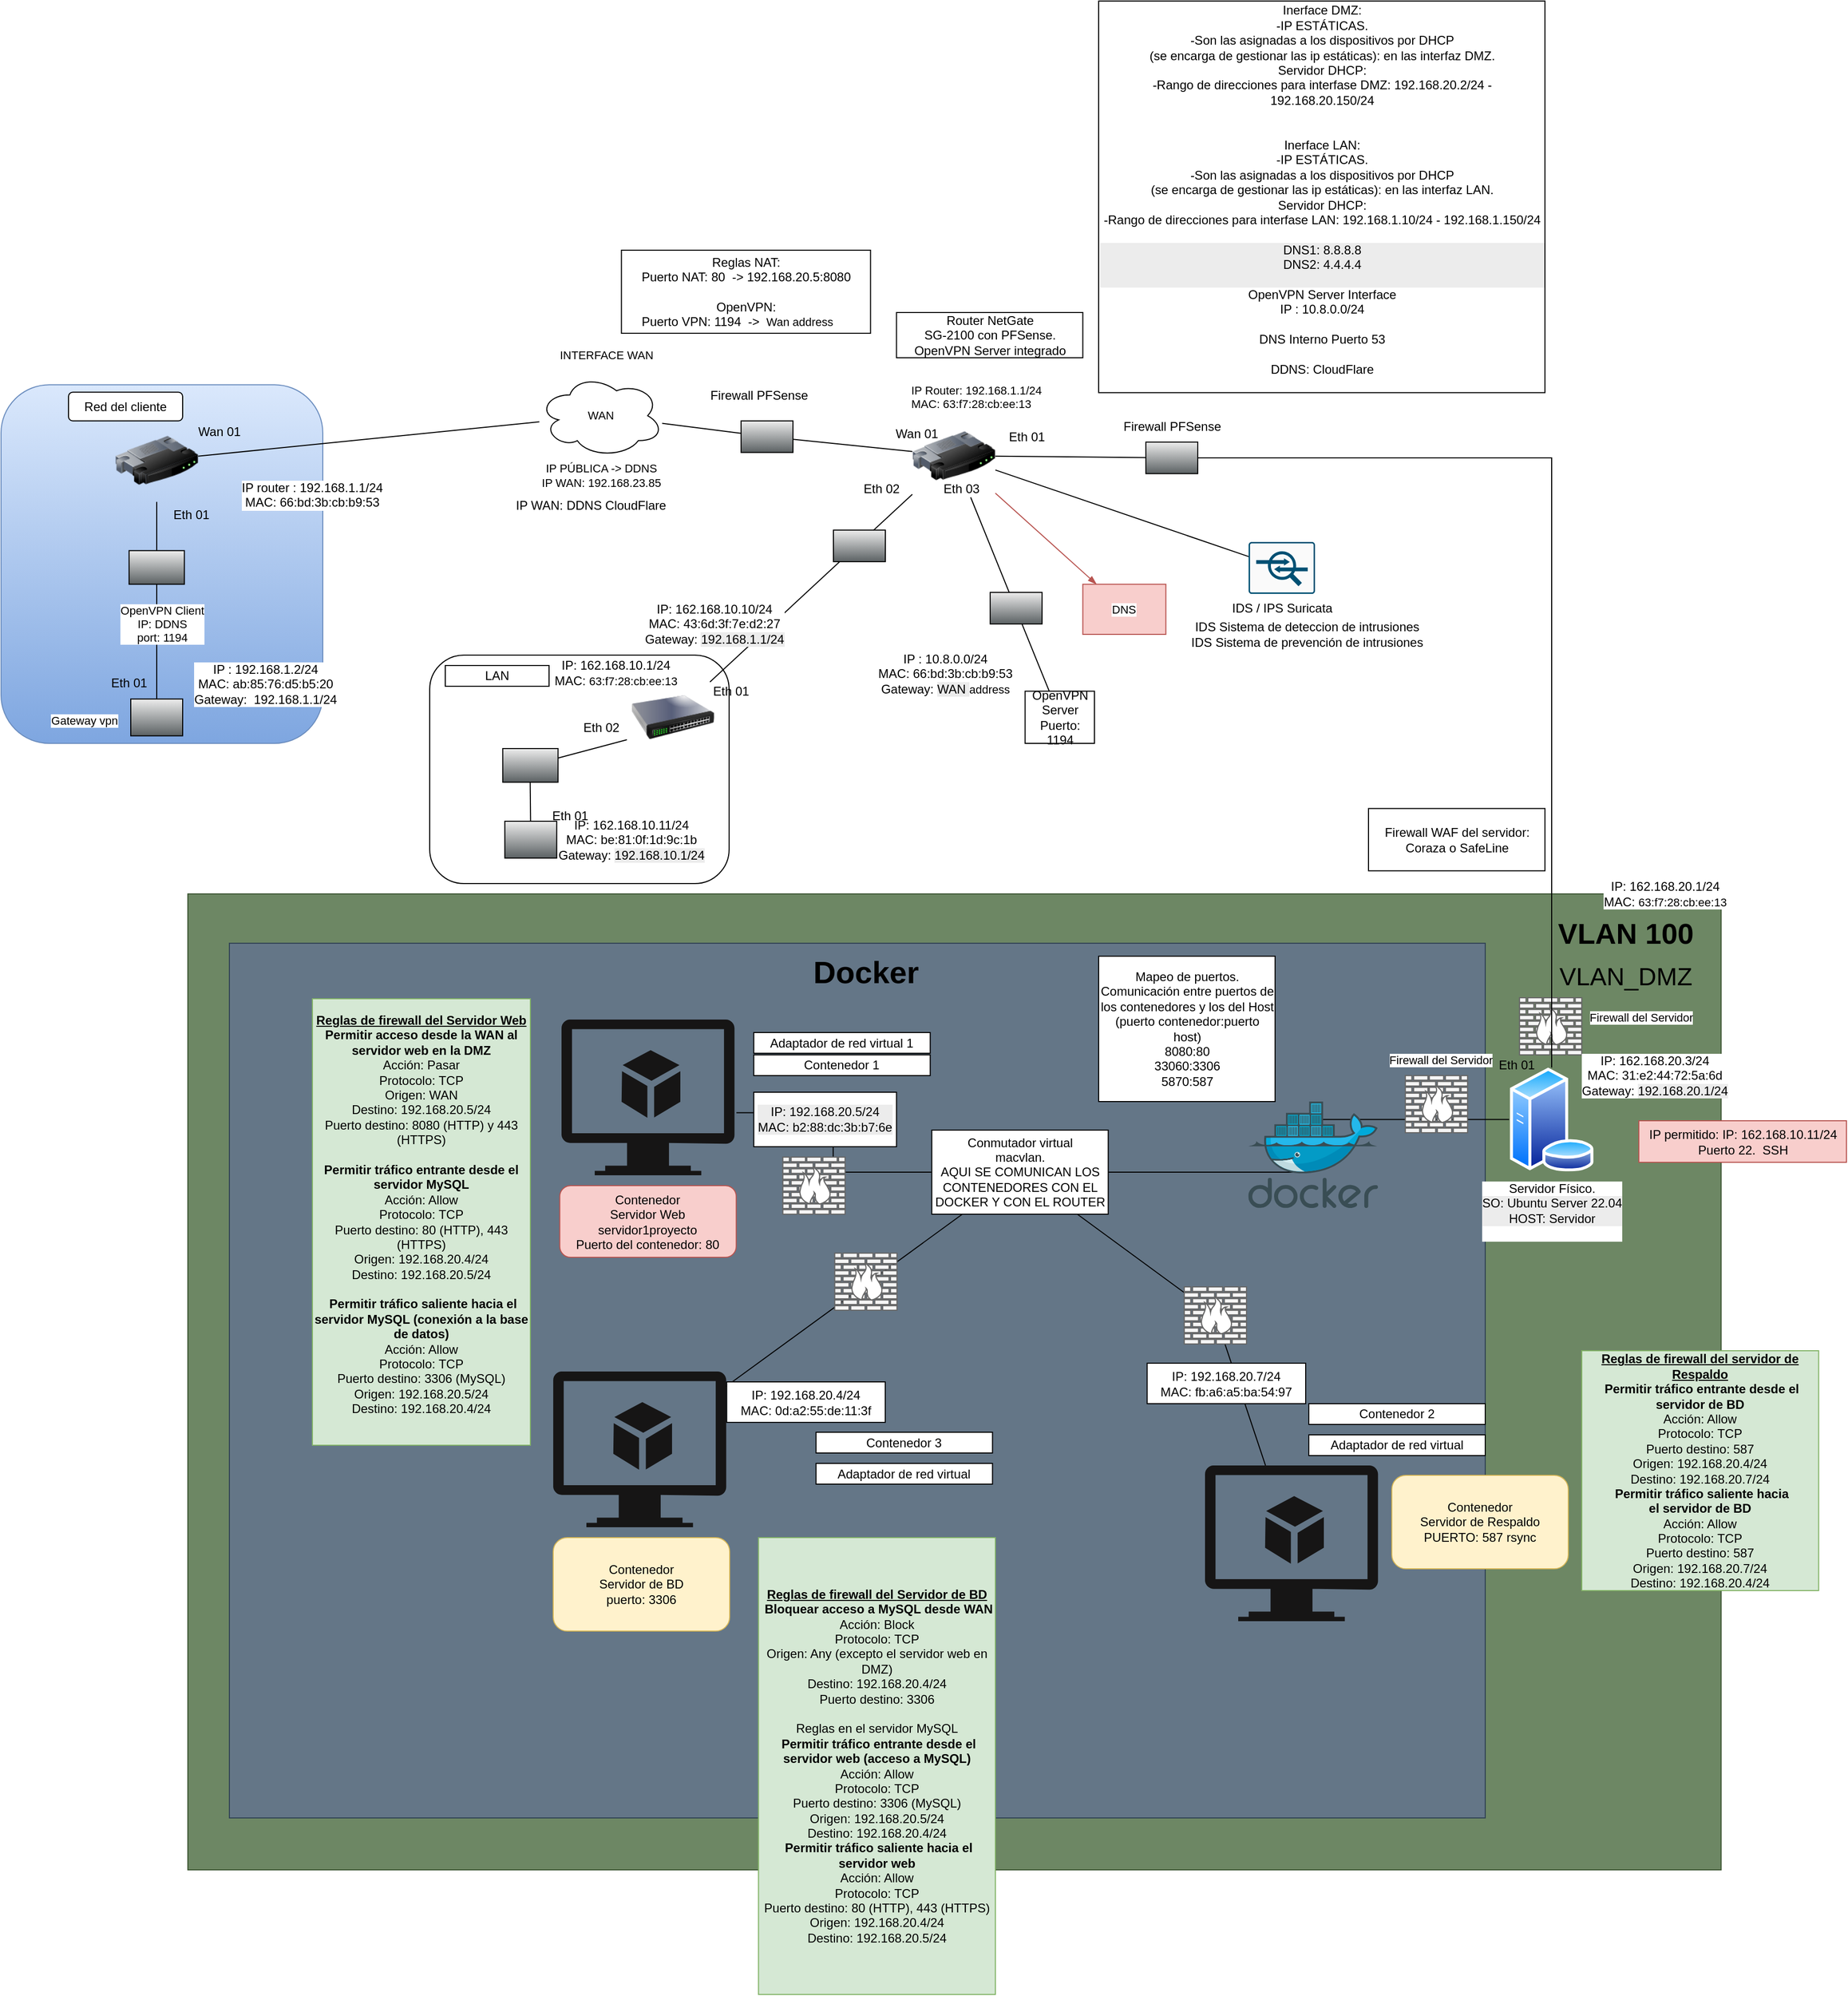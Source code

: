 <mxfile version="27.0.2">
  <diagram name="Página-1" id="Pqih__7b0O05FyZ2u5VV">
    <mxGraphModel dx="1427" dy="1579" grid="1" gridSize="10" guides="1" tooltips="1" connect="1" arrows="1" fold="1" page="1" pageScale="1" pageWidth="827" pageHeight="1169" math="0" shadow="0">
      <root>
        <mxCell id="0" />
        <mxCell id="1" parent="0" />
        <mxCell id="Zybm6XqCpWypI8we6p3C-31" value="" style="rounded=1;whiteSpace=wrap;html=1;" parent="1" vertex="1">
          <mxGeometry y="260" width="288.49" height="220" as="geometry" />
        </mxCell>
        <mxCell id="TX3onEPO9yVp4zeH3xRl-7" value="" style="rounded=1;whiteSpace=wrap;html=1;fillColor=#dae8fc;strokeColor=#6c8ebf;gradientColor=#7ea6e0;" parent="1" vertex="1">
          <mxGeometry x="-413" y="-0.4" width="310" height="345.4" as="geometry" />
        </mxCell>
        <mxCell id="Zybm6XqCpWypI8we6p3C-41" style="edgeStyle=none;shape=connector;rounded=0;orthogonalLoop=1;jettySize=auto;html=1;strokeColor=default;align=center;verticalAlign=middle;fontFamily=Helvetica;fontSize=11;fontColor=default;labelBackgroundColor=default;startFill=0;endArrow=none;" parent="1" source="Zybm6XqCpWypI8we6p3C-38" target="Zybm6XqCpWypI8we6p3C-6" edge="1">
          <mxGeometry relative="1" as="geometry" />
        </mxCell>
        <mxCell id="Zybm6XqCpWypI8we6p3C-38" value="WAN" style="ellipse;shape=cloud;whiteSpace=wrap;html=1;fontFamily=Helvetica;fontSize=11;fontColor=default;labelBackgroundColor=default;" parent="1" vertex="1">
          <mxGeometry x="105.01" y="-10.6" width="120" height="80" as="geometry" />
        </mxCell>
        <mxCell id="Zybm6XqCpWypI8we6p3C-39" style="edgeStyle=none;shape=connector;rounded=0;orthogonalLoop=1;jettySize=auto;html=1;strokeColor=default;align=center;verticalAlign=middle;fontFamily=Helvetica;fontSize=11;fontColor=default;labelBackgroundColor=default;startFill=0;endArrow=none;" parent="1" source="TX3onEPO9yVp4zeH3xRl-1" target="Zybm6XqCpWypI8we6p3C-38" edge="1">
          <mxGeometry relative="1" as="geometry" />
        </mxCell>
        <mxCell id="k9nC3tuPw0mamGYCM7r8-75" style="edgeStyle=none;shape=connector;rounded=0;orthogonalLoop=1;jettySize=auto;html=1;strokeColor=default;align=center;verticalAlign=middle;fontFamily=Helvetica;fontSize=11;fontColor=default;labelBackgroundColor=default;startFill=0;endArrow=none;" parent="1" source="Zybm6XqCpWypI8we6p3C-5" edge="1">
          <mxGeometry relative="1" as="geometry">
            <mxPoint x="270" y="285.91" as="targetPoint" />
          </mxGeometry>
        </mxCell>
        <mxCell id="XZKoMhL5qbzpbagsOUpq-27" style="edgeStyle=none;shape=connector;rounded=0;orthogonalLoop=1;jettySize=auto;html=1;strokeColor=#b85450;align=center;verticalAlign=middle;fontFamily=Helvetica;fontSize=11;fontColor=default;labelBackgroundColor=default;startFill=0;endArrow=blockThin;endFill=1;fillColor=#f8cecc;" parent="1" source="Zybm6XqCpWypI8we6p3C-5" target="XZKoMhL5qbzpbagsOUpq-26" edge="1">
          <mxGeometry relative="1" as="geometry" />
        </mxCell>
        <mxCell id="Zybm6XqCpWypI8we6p3C-5" value="" style="image;html=1;image=img/lib/clip_art/networking/Router_128x128.png" parent="1" vertex="1">
          <mxGeometry x="465.01" y="28" width="80" height="80" as="geometry" />
        </mxCell>
        <mxCell id="Zybm6XqCpWypI8we6p3C-6" value="" style="image;html=1;image=img/lib/clip_art/networking/Router_128x128.png" parent="1" vertex="1">
          <mxGeometry x="-303" y="32.4" width="80" height="80" as="geometry" />
        </mxCell>
        <mxCell id="Zybm6XqCpWypI8we6p3C-34" style="edgeStyle=none;shape=connector;rounded=0;orthogonalLoop=1;jettySize=auto;html=1;strokeColor=default;align=center;verticalAlign=middle;fontFamily=Helvetica;fontSize=11;fontColor=default;labelBackgroundColor=default;startFill=0;endArrow=none;" parent="1" source="1NkxxKSasbxXzvWRkInH-9" target="Zybm6XqCpWypI8we6p3C-33" edge="1">
          <mxGeometry relative="1" as="geometry" />
        </mxCell>
        <mxCell id="Zybm6XqCpWypI8we6p3C-33" value="" style="shape=mxgraph.networks2.icon;aspect=fixed;fillColor=#EDEDED;strokeColor=#000000;gradientColor=#5B6163;network2IconShadow=1;network2bgFillColor=none;network2Icon=mxgraph.networks2.pc;network2IconYOffset=-0.059;network2IconW=1.0;network2IconH=0.71;fontFamily=Helvetica;fontSize=11;fontColor=default;labelBackgroundColor=default;" parent="1" vertex="1">
          <mxGeometry x="-288" y="302.26" width="49.995" height="35.48" as="geometry" />
        </mxCell>
        <mxCell id="Zybm6XqCpWypI8we6p3C-36" value="Gateway vpn" style="text;html=1;align=center;verticalAlign=middle;resizable=0;points=[];autosize=1;strokeColor=none;fillColor=none;fontFamily=Helvetica;fontSize=11;fontColor=default;labelBackgroundColor=default;" parent="1" vertex="1">
          <mxGeometry x="-378" y="307.74" width="90" height="30" as="geometry" />
        </mxCell>
        <mxCell id="Zybm6XqCpWypI8we6p3C-37" value="INTERFACE WAN" style="text;html=1;align=center;verticalAlign=middle;resizable=0;points=[];autosize=1;strokeColor=none;fillColor=none;fontFamily=Helvetica;fontSize=11;fontColor=default;labelBackgroundColor=default;" parent="1" vertex="1">
          <mxGeometry x="115.01" y="-43.6" width="110" height="30" as="geometry" />
        </mxCell>
        <mxCell id="Zybm6XqCpWypI8we6p3C-40" value="IP PÚBLICA -&amp;gt; DDNS&lt;div&gt;IP WAN: 192.168.23.85&lt;/div&gt;" style="text;html=1;align=center;verticalAlign=middle;resizable=0;points=[];autosize=1;strokeColor=none;fillColor=none;fontFamily=Helvetica;fontSize=11;fontColor=default;labelBackgroundColor=default;" parent="1" vertex="1">
          <mxGeometry x="95.01" y="67.4" width="140" height="40" as="geometry" />
        </mxCell>
        <mxCell id="Zybm6XqCpWypI8we6p3C-43" value="OpenVPN Client&lt;div&gt;IP: DDNS&lt;/div&gt;&lt;div&gt;port: 1194&lt;/div&gt;" style="text;html=1;align=center;verticalAlign=middle;resizable=0;points=[];autosize=1;strokeColor=none;fillColor=none;fontFamily=Helvetica;fontSize=11;fontColor=default;labelBackgroundColor=default;" parent="1" vertex="1">
          <mxGeometry x="-308" y="205.0" width="100" height="50" as="geometry" />
        </mxCell>
        <mxCell id="TX3onEPO9yVp4zeH3xRl-10" style="rounded=0;orthogonalLoop=1;jettySize=auto;html=1;endArrow=none;startFill=0;" parent="1" source="1NkxxKSasbxXzvWRkInH-9" target="Zybm6XqCpWypI8we6p3C-6" edge="1">
          <mxGeometry relative="1" as="geometry" />
        </mxCell>
        <mxCell id="1NkxxKSasbxXzvWRkInH-9" value="" style="shape=mxgraph.networks2.icon;aspect=fixed;fillColor=#EDEDED;strokeColor=#000000;gradientColor=#5B6163;network2IconShadow=1;network2bgFillColor=none;network2Icon=mxgraph.networks2.firewall;network2IconXOffset=0.0;network2IconYOffset=0.0;network2IconW=1;network2IconH=0.608;" parent="1" vertex="1">
          <mxGeometry x="-289.64" y="159.34" width="53.29" height="32.4" as="geometry" />
        </mxCell>
        <mxCell id="1NkxxKSasbxXzvWRkInH-17" value="" style="edgeStyle=none;shape=connector;rounded=0;orthogonalLoop=1;jettySize=auto;html=1;strokeColor=default;align=center;verticalAlign=middle;fontFamily=Helvetica;fontSize=11;fontColor=default;labelBackgroundColor=default;startFill=0;endArrow=none;" parent="1" source="Zybm6XqCpWypI8we6p3C-5" target="1NkxxKSasbxXzvWRkInH-12" edge="1">
          <mxGeometry relative="1" as="geometry">
            <mxPoint x="545" y="64" as="sourcePoint" />
            <mxPoint x="1270" y="-15" as="targetPoint" />
          </mxGeometry>
        </mxCell>
        <mxCell id="1NkxxKSasbxXzvWRkInH-12" value="" style="shape=mxgraph.networks2.icon;aspect=fixed;fillColor=#EDEDED;strokeColor=#000000;gradientColor=#5B6163;network2IconShadow=1;network2bgFillColor=none;network2Icon=mxgraph.networks2.firewall;network2IconXOffset=0.0;network2IconYOffset=0.0;network2IconW=1;network2IconH=0.608;" parent="1" vertex="1">
          <mxGeometry x="690" y="54.8" width="50" height="30.4" as="geometry" />
        </mxCell>
        <mxCell id="k9nC3tuPw0mamGYCM7r8-1" value="" style="rounded=0;whiteSpace=wrap;html=1;fillColor=#6d8764;strokeColor=#3A5431;fontColor=#ffffff;" parent="1" vertex="1">
          <mxGeometry x="-233" y="490" width="1477.25" height="940" as="geometry" />
        </mxCell>
        <mxCell id="k9nC3tuPw0mamGYCM7r8-2" value="" style="rounded=0;whiteSpace=wrap;html=1;fillColor=#647687;strokeColor=#314354;fontColor=#ffffff;" parent="1" vertex="1">
          <mxGeometry x="-193" y="537.5" width="1210" height="842.5" as="geometry" />
        </mxCell>
        <mxCell id="k9nC3tuPw0mamGYCM7r8-3" style="edgeStyle=orthogonalEdgeStyle;rounded=0;orthogonalLoop=1;jettySize=auto;html=1;fillColor=#f8cecc;strokeColor=#000000;startArrow=none;startFill=0;strokeWidth=1;endArrow=none;" parent="1" source="k9nC3tuPw0mamGYCM7r8-4" target="k9nC3tuPw0mamGYCM7r8-13" edge="1">
          <mxGeometry relative="1" as="geometry" />
        </mxCell>
        <mxCell id="k9nC3tuPw0mamGYCM7r8-4" value="Servidor Físico.&lt;div&gt;&lt;div style=&quot;text-wrap-mode: wrap; background-color: rgb(236, 236, 236);&quot;&gt;SO: Ubuntu Server 22.04&lt;/div&gt;&lt;div style=&quot;text-wrap-mode: wrap; background-color: rgb(236, 236, 236);&quot;&gt;&lt;span style=&quot;background-color: transparent; color: light-dark(rgb(0, 0, 0), rgb(255, 255, 255));&quot;&gt;HOST: Servidor&lt;/span&gt;&lt;/div&gt;&lt;/div&gt;&lt;div&gt;&lt;br&gt;&lt;/div&gt;" style="image;aspect=fixed;perimeter=ellipsePerimeter;html=1;align=center;shadow=0;dashed=0;spacingTop=3;image=img/lib/active_directory/database_server.svg;" parent="1" vertex="1">
          <mxGeometry x="1040" y="657.25" width="82" height="100" as="geometry" />
        </mxCell>
        <mxCell id="k9nC3tuPw0mamGYCM7r8-5" value="&lt;font style=&quot;font-size: 24px;&quot;&gt;VLAN_DMZ&lt;/font&gt;" style="text;html=1;align=center;verticalAlign=middle;resizable=0;points=[];autosize=1;strokeColor=none;fillColor=none;" parent="1" vertex="1">
          <mxGeometry x="1077" y="550" width="150" height="40" as="geometry" />
        </mxCell>
        <mxCell id="k9nC3tuPw0mamGYCM7r8-6" value="&lt;div&gt;Contenedor&lt;/div&gt;Servidor Web&lt;div&gt;&lt;div&gt;servidor1proyecto&lt;/div&gt;&lt;/div&gt;&lt;div&gt;Puerto del contenedor: 80&lt;/div&gt;" style="rounded=1;whiteSpace=wrap;html=1;fillColor=#f8cecc;strokeColor=#b85450;" parent="1" vertex="1">
          <mxGeometry x="125.33" y="771" width="170" height="69" as="geometry" />
        </mxCell>
        <mxCell id="k9nC3tuPw0mamGYCM7r8-7" value="" style="sketch=0;aspect=fixed;pointerEvents=1;shadow=0;dashed=0;html=1;strokeColor=none;labelPosition=center;verticalLabelPosition=bottom;verticalAlign=top;align=center;fillColor=#161515;shape=mxgraph.azure.virtual_machine_feature;fontColor=#ffffff;" parent="1" vertex="1">
          <mxGeometry x="127" y="611" width="166.67" height="150" as="geometry" />
        </mxCell>
        <mxCell id="k9nC3tuPw0mamGYCM7r8-8" value="" style="sketch=0;aspect=fixed;pointerEvents=1;shadow=0;dashed=0;html=1;strokeColor=none;labelPosition=center;verticalLabelPosition=bottom;verticalAlign=top;align=center;fillColor=#161515;shape=mxgraph.azure.virtual_machine_feature;fontColor=#ffffff;" parent="1" vertex="1">
          <mxGeometry x="119.01" y="950" width="166.67" height="150" as="geometry" />
        </mxCell>
        <mxCell id="k9nC3tuPw0mamGYCM7r8-10" value="&lt;div&gt;Contenedor&lt;/div&gt;&lt;div&gt;Servidor de BD&lt;/div&gt;&lt;div&gt;puerto: 3306&lt;/div&gt;" style="rounded=1;whiteSpace=wrap;html=1;fillColor=#fff2cc;strokeColor=#d6b656;" parent="1" vertex="1">
          <mxGeometry x="119.01" y="1110" width="170" height="90" as="geometry" />
        </mxCell>
        <mxCell id="k9nC3tuPw0mamGYCM7r8-12" style="rounded=0;orthogonalLoop=1;jettySize=auto;html=1;endArrow=none;startFill=0;" parent="1" source="k9nC3tuPw0mamGYCM7r8-13" target="k9nC3tuPw0mamGYCM7r8-8" edge="1">
          <mxGeometry relative="1" as="geometry" />
        </mxCell>
        <mxCell id="k9nC3tuPw0mamGYCM7r8-53" style="rounded=0;orthogonalLoop=1;jettySize=auto;html=1;endArrow=none;startFill=0;" parent="1" source="k9nC3tuPw0mamGYCM7r8-13" target="k9nC3tuPw0mamGYCM7r8-50" edge="1">
          <mxGeometry relative="1" as="geometry" />
        </mxCell>
        <mxCell id="k9nC3tuPw0mamGYCM7r8-13" value="&lt;div&gt;&lt;span style=&quot;background-color: transparent; color: light-dark(rgb(0, 0, 0), rgb(255, 255, 255));&quot;&gt;Conmutador virtual&lt;/span&gt;&lt;/div&gt;&lt;div&gt;&lt;span style=&quot;background-color: transparent; color: light-dark(rgb(0, 0, 0), rgb(255, 255, 255));&quot;&gt;macvlan.&lt;/span&gt;&lt;/div&gt;&lt;div&gt;&lt;span style=&quot;background-color: transparent; color: light-dark(rgb(0, 0, 0), rgb(255, 255, 255));&quot;&gt;AQUI SE COMUNICAN LOS CONTENEDORES CON EL DOCKER Y CON EL ROUTER&lt;/span&gt;&lt;/div&gt;" style="whiteSpace=wrap;html=1;" parent="1" vertex="1">
          <mxGeometry x="483.75" y="717.5" width="170" height="81" as="geometry" />
        </mxCell>
        <mxCell id="k9nC3tuPw0mamGYCM7r8-14" style="edgeStyle=orthogonalEdgeStyle;rounded=0;orthogonalLoop=1;jettySize=auto;html=1;entryX=1.011;entryY=0.598;entryDx=0;entryDy=0;entryPerimeter=0;endArrow=none;startFill=0;" parent="1" source="k9nC3tuPw0mamGYCM7r8-13" target="k9nC3tuPw0mamGYCM7r8-7" edge="1">
          <mxGeometry relative="1" as="geometry" />
        </mxCell>
        <mxCell id="k9nC3tuPw0mamGYCM7r8-16" value="Adaptador de red virtual" style="whiteSpace=wrap;html=1;" parent="1" vertex="1">
          <mxGeometry x="372.24" y="1038.5" width="170" height="20" as="geometry" />
        </mxCell>
        <mxCell id="k9nC3tuPw0mamGYCM7r8-18" value="Adaptador de red virtual 1" style="whiteSpace=wrap;html=1;" parent="1" vertex="1">
          <mxGeometry x="312.24" y="623.5" width="170" height="20" as="geometry" />
        </mxCell>
        <mxCell id="k9nC3tuPw0mamGYCM7r8-19" value="" style="verticalAlign=top;verticalLabelPosition=bottom;labelPosition=center;align=center;html=1;outlineConnect=0;gradientDirection=north;strokeWidth=2;shape=mxgraph.networks.firewall;fillColor=#f5f5f5;fontColor=#333333;strokeColor=#666666;" parent="1" vertex="1">
          <mxGeometry x="340.24" y="743.5" width="60" height="55" as="geometry" />
        </mxCell>
        <mxCell id="k9nC3tuPw0mamGYCM7r8-20" value="" style="verticalAlign=top;verticalLabelPosition=bottom;labelPosition=center;align=center;html=1;outlineConnect=0;gradientDirection=north;strokeWidth=2;shape=mxgraph.networks.firewall;fillColor=#f5f5f5;fontColor=#333333;strokeColor=#666666;" parent="1" vertex="1">
          <mxGeometry x="390.24" y="836" width="60" height="55" as="geometry" />
        </mxCell>
        <mxCell id="k9nC3tuPw0mamGYCM7r8-22" value="&lt;div&gt;&lt;div&gt;&lt;div&gt;&lt;b&gt;&lt;u&gt;Reglas de firewall del&amp;nbsp;&lt;span style=&quot;background-color: transparent; color: light-dark(rgb(0, 0, 0), rgb(255, 255, 255));&quot;&gt;Servidor de BD&lt;/span&gt;&lt;/u&gt;&lt;/b&gt;&lt;b style=&quot;background-color: transparent; color: light-dark(rgb(0, 0, 0), rgb(255, 255, 255));&quot;&gt;&lt;/b&gt;&lt;/div&gt;&lt;div&gt;&lt;b style=&quot;background-color: transparent; color: light-dark(rgb(0, 0, 0), rgb(255, 255, 255));&quot;&gt;&amp;nbsp;Bloquear acceso a MySQL desde WAN&lt;/b&gt;&lt;/div&gt;&lt;/div&gt;&lt;/div&gt;&lt;div&gt;Acción: Block&lt;/div&gt;&lt;div&gt;Protocolo: TCP&lt;/div&gt;&lt;div&gt;Origen: Any (excepto el servidor web en DMZ)&lt;/div&gt;&lt;div&gt;Destino:&amp;nbsp;&lt;span style=&quot;background-color: transparent; color: light-dark(rgb(0, 0, 0), rgb(255, 255, 255));&quot;&gt;192.168.20.4/24&lt;/span&gt;&lt;/div&gt;&lt;div&gt;Puerto destino: 3306&lt;/div&gt;&lt;div&gt;&lt;br&gt;&lt;/div&gt;&lt;div&gt;&lt;div&gt;Reglas en el servidor MySQL&lt;/div&gt;&lt;div&gt;&lt;b&gt;&amp;nbsp;Permitir tráfico entrante desde el servidor web (acceso a MySQL)&lt;/b&gt;&lt;/div&gt;&lt;div&gt;Acción: Allow&lt;/div&gt;&lt;div&gt;Protocolo: TCP&lt;/div&gt;&lt;div&gt;Puerto destino: 3306 (MySQL)&lt;/div&gt;&lt;div&gt;Origen:&amp;nbsp;&lt;span style=&quot;background-color: transparent; color: light-dark(rgb(0, 0, 0), rgb(255, 255, 255));&quot;&gt;192.168.20.5/24&lt;/span&gt;&lt;/div&gt;&lt;div&gt;Destino:&amp;nbsp;&lt;span style=&quot;background-color: transparent; color: light-dark(rgb(0, 0, 0), rgb(255, 255, 255));&quot;&gt;192.168.20.4/24&lt;/span&gt;&lt;/div&gt;&lt;div&gt;&lt;b&gt;&amp;nbsp;Permitir tráfico saliente hacia el servidor web&lt;/b&gt;&lt;/div&gt;&lt;div&gt;Acción: Allow&lt;/div&gt;&lt;div&gt;Protocolo: TCP&lt;/div&gt;&lt;div&gt;Puerto destino: 80 (HTTP), 443 (HTTPS)&lt;/div&gt;&lt;div&gt;Origen:&amp;nbsp;&lt;span style=&quot;background-color: transparent; color: light-dark(rgb(0, 0, 0), rgb(255, 255, 255));&quot;&gt;192.168.20.4/24&lt;/span&gt;&lt;/div&gt;&lt;div&gt;Destino: 192.168.20.5/24&lt;/div&gt;&lt;/div&gt;" style="rounded=0;whiteSpace=wrap;html=1;fillColor=#d5e8d4;strokeColor=#82b366;" parent="1" vertex="1">
          <mxGeometry x="316.78" y="1110" width="228.23" height="440" as="geometry" />
        </mxCell>
        <mxCell id="k9nC3tuPw0mamGYCM7r8-23" value="&lt;div&gt;&lt;div&gt;&lt;b&gt;&lt;u&gt;Reglas de firewall del Servidor Web&lt;/u&gt;&lt;/b&gt;&lt;/div&gt;&lt;div&gt;&lt;b style=&quot;background-color: transparent; color: light-dark(rgb(0, 0, 0), rgb(255, 255, 255));&quot;&gt;Permitir acceso desde la WAN al servidor web en la DMZ&lt;/b&gt;&lt;/div&gt;&lt;div&gt;Acción: Pasar&lt;/div&gt;&lt;div&gt;Protocolo: TCP&lt;/div&gt;&lt;div&gt;Origen: WAN&lt;/div&gt;&lt;div&gt;Destino: 192.168.20.5/24&lt;/div&gt;&lt;div&gt;Puerto destino: 8080 (HTTP) y 443 (HTTPS)&lt;/div&gt;&lt;/div&gt;&lt;div&gt;&lt;br&gt;&lt;/div&gt;&lt;div&gt;&lt;div&gt;&lt;span style=&quot;background-color: transparent; color: light-dark(rgb(0, 0, 0), rgb(255, 255, 255));&quot;&gt;&lt;b&gt;Permitir tráfico entrante desde el servidor MySQL&lt;/b&gt;&lt;/span&gt;&lt;/div&gt;&lt;div&gt;Acción: Allow&lt;/div&gt;&lt;div&gt;Protocolo: TCP&lt;/div&gt;&lt;div&gt;Puerto destino: 80 (HTTP), 443 (HTTPS)&lt;/div&gt;&lt;div&gt;Origen:&amp;nbsp;&lt;span style=&quot;background-color: transparent; color: light-dark(rgb(0, 0, 0), rgb(255, 255, 255));&quot;&gt;192.168.20.4/24&lt;/span&gt;&lt;/div&gt;&lt;div&gt;Destino:&amp;nbsp;&lt;span style=&quot;background-color: transparent; color: light-dark(rgb(0, 0, 0), rgb(255, 255, 255));&quot;&gt;192.168.20.5/24&lt;/span&gt;&lt;/div&gt;&lt;div&gt;&lt;br&gt;&lt;/div&gt;&lt;div&gt;&lt;b&gt;&amp;nbsp;Permitir tráfico saliente hacia el servidor MySQL (conexión a la base de datos)&lt;/b&gt;&lt;/div&gt;&lt;div&gt;Acción: Allow&lt;/div&gt;&lt;div&gt;Protocolo: TCP&lt;/div&gt;&lt;div&gt;Puerto destino: 3306 (MySQL)&lt;/div&gt;&lt;div&gt;Origen:&amp;nbsp;&lt;span style=&quot;background-color: transparent; color: light-dark(rgb(0, 0, 0), rgb(255, 255, 255));&quot;&gt;192.168.20.5/24&lt;/span&gt;&lt;/div&gt;&lt;div&gt;Destino:&amp;nbsp;&lt;span style=&quot;background-color: transparent; color: light-dark(rgb(0, 0, 0), rgb(255, 255, 255));&quot;&gt;192.168.20.4/24&lt;/span&gt;&lt;/div&gt;&lt;/div&gt;&lt;div&gt;&lt;br&gt;&lt;/div&gt;" style="whiteSpace=wrap;html=1;fillColor=#d5e8d4;strokeColor=#82b366;" parent="1" vertex="1">
          <mxGeometry x="-113" y="591" width="210" height="430" as="geometry" />
        </mxCell>
        <mxCell id="k9nC3tuPw0mamGYCM7r8-25" value="&lt;div style=&quot;background-color: rgb(236, 236, 236);&quot;&gt;&lt;div style=&quot;background-color: rgb(236, 236, 236);&quot;&gt;IP: 192.168.20.5/24&lt;/div&gt;&lt;div style=&quot;background-color: rgb(236, 236, 236);&quot;&gt;&lt;span style=&quot;background-color: transparent; color: light-dark(rgb(0, 0, 0), rgb(255, 255, 255));&quot;&gt;MAC&lt;/span&gt;&lt;span style=&quot;background-color: transparent; color: light-dark(rgb(0, 0, 0), rgb(255, 255, 255));&quot;&gt;:&amp;nbsp;b2:88:dc:3b:b7:6e&lt;/span&gt;&lt;/div&gt;&lt;/div&gt;" style="whiteSpace=wrap;html=1;" parent="1" vertex="1">
          <mxGeometry x="312.24" y="681" width="137.51" height="52.5" as="geometry" />
        </mxCell>
        <mxCell id="k9nC3tuPw0mamGYCM7r8-27" value="&lt;div&gt;IP: 192.168.20.4/24&lt;/div&gt;&lt;div&gt;&lt;span style=&quot;background-color: transparent; color: light-dark(rgb(0, 0, 0), rgb(255, 255, 255));&quot;&gt;MAC:&amp;nbsp;0d:a2:55:de:11:3f&lt;/span&gt;&lt;/div&gt;" style="whiteSpace=wrap;html=1;" parent="1" vertex="1">
          <mxGeometry x="286.16" y="960" width="152.75" height="39" as="geometry" />
        </mxCell>
        <mxCell id="k9nC3tuPw0mamGYCM7r8-28" value="&lt;font style=&quot;font-size: 28px;&quot;&gt;&lt;b style=&quot;&quot;&gt;VLAN 100&lt;/b&gt;&lt;/font&gt;" style="text;html=1;align=center;verticalAlign=middle;resizable=0;points=[];autosize=1;strokeColor=none;fillColor=none;" parent="1" vertex="1">
          <mxGeometry x="1077" y="502.5" width="150" height="50" as="geometry" />
        </mxCell>
        <mxCell id="k9nC3tuPw0mamGYCM7r8-29" value="&lt;span style=&quot;font-size: 30px;&quot;&gt;&lt;b&gt;Docker&lt;/b&gt;&lt;/span&gt;" style="text;html=1;align=center;verticalAlign=middle;resizable=0;points=[];autosize=1;strokeColor=none;fillColor=none;" parent="1" vertex="1">
          <mxGeometry x="355" y="540" width="130" height="50" as="geometry" />
        </mxCell>
        <mxCell id="k9nC3tuPw0mamGYCM7r8-30" value="Contenedor 1" style="whiteSpace=wrap;html=1;" parent="1" vertex="1">
          <mxGeometry x="312.24" y="645" width="170" height="20" as="geometry" />
        </mxCell>
        <mxCell id="k9nC3tuPw0mamGYCM7r8-32" value="Contenedor 3" style="whiteSpace=wrap;html=1;" parent="1" vertex="1">
          <mxGeometry x="372.24" y="1008.5" width="170" height="20" as="geometry" />
        </mxCell>
        <mxCell id="k9nC3tuPw0mamGYCM7r8-46" value="" style="sketch=0;aspect=fixed;pointerEvents=1;shadow=0;dashed=0;html=1;strokeColor=none;labelPosition=center;verticalLabelPosition=bottom;verticalAlign=top;align=center;fillColor=#161515;shape=mxgraph.azure.virtual_machine_feature;fontColor=#ffffff;" parent="1" vertex="1">
          <mxGeometry x="747" y="1040.5" width="166.67" height="150" as="geometry" />
        </mxCell>
        <mxCell id="k9nC3tuPw0mamGYCM7r8-47" value="&lt;div&gt;Contenedor&lt;/div&gt;&lt;div&gt;Servidor de Respaldo&lt;/div&gt;&lt;div&gt;PUERTO:&amp;nbsp;&lt;span style=&quot;background-color: transparent; color: light-dark(rgb(0, 0, 0), rgb(255, 255, 255));&quot;&gt;587 rsync&lt;/span&gt;&lt;/div&gt;" style="rounded=1;whiteSpace=wrap;html=1;fillColor=#fff2cc;strokeColor=#d6b656;" parent="1" vertex="1">
          <mxGeometry x="927" y="1050" width="170" height="90" as="geometry" />
        </mxCell>
        <mxCell id="k9nC3tuPw0mamGYCM7r8-49" value="Adaptador de red virtual" style="whiteSpace=wrap;html=1;" parent="1" vertex="1">
          <mxGeometry x="847" y="1011" width="170" height="20" as="geometry" />
        </mxCell>
        <mxCell id="k9nC3tuPw0mamGYCM7r8-54" style="edgeStyle=none;shape=connector;rounded=0;orthogonalLoop=1;jettySize=auto;html=1;strokeColor=default;align=center;verticalAlign=middle;fontFamily=Helvetica;fontSize=11;fontColor=default;labelBackgroundColor=default;startFill=0;endArrow=none;" parent="1" source="k9nC3tuPw0mamGYCM7r8-50" target="k9nC3tuPw0mamGYCM7r8-46" edge="1">
          <mxGeometry relative="1" as="geometry" />
        </mxCell>
        <mxCell id="k9nC3tuPw0mamGYCM7r8-50" value="" style="verticalAlign=top;verticalLabelPosition=bottom;labelPosition=center;align=center;html=1;outlineConnect=0;gradientDirection=north;strokeWidth=2;shape=mxgraph.networks.firewall;fillColor=#f5f5f5;fontColor=#333333;strokeColor=#666666;" parent="1" vertex="1">
          <mxGeometry x="727" y="868.5" width="60" height="55" as="geometry" />
        </mxCell>
        <mxCell id="k9nC3tuPw0mamGYCM7r8-51" value="&lt;div&gt;IP: 192.168.20.7/24&lt;/div&gt;&lt;div&gt;&lt;span style=&quot;background-color: transparent; color: light-dark(rgb(0, 0, 0), rgb(255, 255, 255));&quot;&gt;MAC:&amp;nbsp;&lt;/span&gt;&lt;span style=&quot;background-color: transparent;&quot;&gt;fb:a6:a5:ba:54:97&lt;/span&gt;&lt;/div&gt;" style="whiteSpace=wrap;html=1;" parent="1" vertex="1">
          <mxGeometry x="691.25" y="942" width="152.75" height="39" as="geometry" />
        </mxCell>
        <mxCell id="k9nC3tuPw0mamGYCM7r8-52" value="Contenedor 2" style="whiteSpace=wrap;html=1;" parent="1" vertex="1">
          <mxGeometry x="847" y="981" width="170" height="20" as="geometry" />
        </mxCell>
        <mxCell id="k9nC3tuPw0mamGYCM7r8-59" value="" style="verticalAlign=top;verticalLabelPosition=bottom;labelPosition=center;align=center;html=1;outlineConnect=0;gradientDirection=north;strokeWidth=2;shape=mxgraph.networks.firewall;fillColor=#f5f5f5;fontColor=#333333;strokeColor=#666666;" parent="1" vertex="1">
          <mxGeometry x="1050" y="590" width="60" height="55" as="geometry" />
        </mxCell>
        <mxCell id="k9nC3tuPw0mamGYCM7r8-60" value="&lt;div&gt;Firewall WAF del servidor: Coraza o SafeLine&lt;/div&gt;" style="whiteSpace=wrap;html=1;" parent="1" vertex="1">
          <mxGeometry x="904.52" y="407.74" width="170" height="60" as="geometry" />
        </mxCell>
        <mxCell id="k9nC3tuPw0mamGYCM7r8-61" value="Mapeo de puertos. Comunicación entre puertos de los contenedores y los del Host&lt;div&gt;(puerto contenedor:puerto host)&lt;br&gt;&lt;div&gt;8080:80&lt;/div&gt;&lt;/div&gt;&lt;div&gt;33060:3306&lt;/div&gt;&lt;div&gt;5870:587&lt;/div&gt;" style="whiteSpace=wrap;html=1;" parent="1" vertex="1">
          <mxGeometry x="644.52" y="550" width="170" height="140" as="geometry" />
        </mxCell>
        <mxCell id="k9nC3tuPw0mamGYCM7r8-65" value="&lt;div style=&quot;font-size: 12px;&quot;&gt;IP: 162.168.20.3/24&lt;/div&gt;&lt;div style=&quot;font-size: 12px;&quot;&gt;&lt;span style=&quot;background-color: transparent; color: light-dark(rgb(0, 0, 0), rgb(255, 255, 255));&quot;&gt;MAC:&amp;nbsp;31:e2:44:72:5a:6d&lt;/span&gt;&lt;/div&gt;&lt;div style=&quot;font-size: 12px;&quot;&gt;&lt;span style=&quot;background-color: transparent; color: light-dark(rgb(0, 0, 0), rgb(255, 255, 255));&quot;&gt;Gateway:&amp;nbsp;&lt;/span&gt;&lt;span style=&quot;background-color: rgb(236, 236, 236); text-wrap-mode: wrap; color: light-dark(rgb(0, 0, 0), rgb(255, 255, 255));&quot;&gt;192.168.20.1/24&lt;/span&gt;&lt;/div&gt;" style="edgeLabel;html=1;align=center;verticalAlign=middle;resizable=0;points=[];" parent="1" vertex="1" connectable="0">
          <mxGeometry x="1179.999" y="665.0" as="geometry" />
        </mxCell>
        <mxCell id="k9nC3tuPw0mamGYCM7r8-67" value="&lt;div&gt;&lt;span style=&quot;background-color: transparent; color: light-dark(rgb(0, 0, 0), rgb(255, 255, 255));&quot;&gt;Inerface DMZ:&lt;/span&gt;&lt;/div&gt;&lt;div&gt;&lt;div&gt;&lt;span style=&quot;background-color: transparent; color: light-dark(rgb(0, 0, 0), rgb(255, 255, 255));&quot;&gt;-IP ESTÁTICAS.&lt;/span&gt;&lt;/div&gt;&lt;div&gt;&lt;div&gt;-Son las asignadas a los dispositivos por DHCP&lt;/div&gt;&lt;div&gt;(se encarga de gestionar las ip estáticas): en las interfaz DMZ.&lt;/div&gt;&lt;/div&gt;&lt;/div&gt;&lt;div&gt;&lt;div&gt;Servidor DHCP:&lt;/div&gt;&lt;div&gt;&lt;span style=&quot;background-color: transparent; color: light-dark(rgb(0, 0, 0), rgb(255, 255, 255));&quot;&gt;-Rango de direcciones para interfase DMZ: 192.168.20.2/24 - 192.168.20.150/24&lt;/span&gt;&lt;/div&gt;&lt;/div&gt;&lt;div&gt;&lt;span style=&quot;background-color: transparent; color: light-dark(rgb(0, 0, 0), rgb(255, 255, 255));&quot;&gt;&lt;br&gt;&lt;/span&gt;&lt;/div&gt;&lt;div&gt;&lt;span style=&quot;background-color: transparent; color: light-dark(rgb(0, 0, 0), rgb(255, 255, 255));&quot;&gt;&lt;br&gt;&lt;/span&gt;&lt;/div&gt;&lt;div&gt;&lt;div&gt;&lt;span style=&quot;background-color: transparent; color: light-dark(rgb(0, 0, 0), rgb(255, 255, 255));&quot;&gt;Inerface LAN:&lt;/span&gt;&lt;/div&gt;&lt;div&gt;&lt;div&gt;&lt;span style=&quot;background-color: transparent; color: light-dark(rgb(0, 0, 0), rgb(255, 255, 255));&quot;&gt;-IP ESTÁTICAS.&lt;/span&gt;&lt;/div&gt;&lt;div&gt;&lt;div&gt;-Son las asignadas a los dispositivos por DHCP&lt;/div&gt;&lt;div&gt;(se encarga de gestionar las ip estáticas): en las interfaz LAN.&lt;/div&gt;&lt;/div&gt;&lt;/div&gt;&lt;div&gt;&lt;div&gt;Servidor DHCP:&lt;/div&gt;&lt;div&gt;&lt;span style=&quot;background-color: transparent; color: light-dark(rgb(0, 0, 0), rgb(255, 255, 255));&quot;&gt;-Rango de direcciones para interfase LAN: 192.168.1.10/24 - 192.168.1.150/24&lt;/span&gt;&lt;/div&gt;&lt;/div&gt;&lt;div&gt;&lt;span style=&quot;background-color: transparent; color: light-dark(rgb(0, 0, 0), rgb(255, 255, 255));&quot;&gt;&lt;br&gt;&lt;/span&gt;&lt;/div&gt;&lt;div&gt;&lt;div style=&quot;background-color: rgb(236, 236, 236);&quot;&gt;DNS1: 8.8.8.8&lt;/div&gt;&lt;div style=&quot;background-color: rgb(236, 236, 236);&quot;&gt;DNS2: 4.4.4.4&lt;/div&gt;&lt;/div&gt;&lt;div style=&quot;background-color: rgb(236, 236, 236);&quot;&gt;&lt;br&gt;&lt;/div&gt;&lt;div&gt;OpenVPN Server Interface&lt;/div&gt;&lt;/div&gt;&lt;div&gt;IP : 10.8.0.0/24&lt;/div&gt;&lt;div&gt;&lt;br&gt;&lt;/div&gt;&lt;div&gt;DNS Interno Puerto 53&lt;/div&gt;&lt;div&gt;&lt;br&gt;&lt;/div&gt;&lt;div&gt;DDNS: CloudFlare&lt;/div&gt;&lt;div&gt;&lt;br&gt;&lt;/div&gt;" style="whiteSpace=wrap;html=1;" parent="1" vertex="1">
          <mxGeometry x="644.52" y="-370" width="430" height="377.2" as="geometry" />
        </mxCell>
        <mxCell id="k9nC3tuPw0mamGYCM7r8-68" value="&lt;span style=&quot;text-wrap-mode: nowrap;&quot;&gt;Router&amp;nbsp;&lt;/span&gt;&lt;span style=&quot;background-color: transparent; color: light-dark(rgb(0, 0, 0), rgb(255, 255, 255));&quot;&gt;NetGate&lt;/span&gt;&lt;div&gt;SG-2100&lt;span style=&quot;background-color: transparent; color: light-dark(rgb(0, 0, 0), rgb(255, 255, 255)); text-wrap-mode: nowrap;&quot;&gt;&amp;nbsp;con PFSense.&lt;/span&gt;&lt;/div&gt;&lt;div&gt;&lt;span style=&quot;background-color: transparent; color: light-dark(rgb(0, 0, 0), rgb(255, 255, 255)); text-wrap-mode: nowrap;&quot;&gt;OpenVPN Server integrado&lt;/span&gt;&lt;/div&gt;" style="whiteSpace=wrap;html=1;" parent="1" vertex="1">
          <mxGeometry x="449.75" y="-70" width="179.51" height="43.6" as="geometry" />
        </mxCell>
        <mxCell id="k9nC3tuPw0mamGYCM7r8-69" value="Firewall PFSense" style="text;html=1;align=center;verticalAlign=middle;resizable=0;points=[];autosize=1;strokeColor=none;fillColor=none;" parent="1" vertex="1">
          <mxGeometry x="655" y="24.8" width="120" height="30" as="geometry" />
        </mxCell>
        <mxCell id="k9nC3tuPw0mamGYCM7r8-70" value="Eth 01" style="text;html=1;align=center;verticalAlign=middle;resizable=0;points=[];autosize=1;strokeColor=none;fillColor=none;" parent="1" vertex="1">
          <mxGeometry x="545.01" y="34.8" width="60" height="30" as="geometry" />
        </mxCell>
        <mxCell id="k9nC3tuPw0mamGYCM7r8-72" value="Wan 01" style="text;html=1;align=center;verticalAlign=middle;resizable=0;points=[];autosize=1;strokeColor=none;fillColor=none;" parent="1" vertex="1">
          <mxGeometry x="439" y="32.4" width="60" height="30" as="geometry" />
        </mxCell>
        <mxCell id="k9nC3tuPw0mamGYCM7r8-76" value="Eth 02" style="text;html=1;align=center;verticalAlign=middle;resizable=0;points=[];autosize=1;strokeColor=none;fillColor=none;" parent="1" vertex="1">
          <mxGeometry x="405.01" y="84.8" width="60" height="30" as="geometry" />
        </mxCell>
        <mxCell id="k9nC3tuPw0mamGYCM7r8-77" value="" style="shape=mxgraph.networks2.icon;aspect=fixed;fillColor=#EDEDED;strokeColor=#000000;gradientColor=#5B6163;network2IconShadow=1;network2bgFillColor=none;network2Icon=mxgraph.networks2.firewall;network2IconXOffset=0.0;network2IconYOffset=0.0;network2IconW=1;network2IconH=0.608;" parent="1" vertex="1">
          <mxGeometry x="389" y="139.6" width="50" height="30.4" as="geometry" />
        </mxCell>
        <mxCell id="183Fm3--1oJe01zZQcFs-2" style="edgeStyle=none;shape=connector;rounded=0;orthogonalLoop=1;jettySize=auto;html=1;strokeColor=default;align=center;verticalAlign=middle;fontFamily=Helvetica;fontSize=11;fontColor=default;labelBackgroundColor=default;startFill=0;endArrow=none;" parent="1" source="TX3onEPO9yVp4zeH3xRl-1" target="Zybm6XqCpWypI8we6p3C-5" edge="1">
          <mxGeometry relative="1" as="geometry" />
        </mxCell>
        <mxCell id="TX3onEPO9yVp4zeH3xRl-1" value="" style="shape=mxgraph.networks2.icon;aspect=fixed;fillColor=#EDEDED;strokeColor=#000000;gradientColor=#5B6163;network2IconShadow=1;network2bgFillColor=none;network2Icon=mxgraph.networks2.firewall;network2IconXOffset=0.0;network2IconYOffset=0.0;network2IconW=1;network2IconH=0.608;" parent="1" vertex="1">
          <mxGeometry x="300" y="34.4" width="50" height="30.4" as="geometry" />
        </mxCell>
        <mxCell id="TX3onEPO9yVp4zeH3xRl-3" value="Firewall PFSense" style="text;html=1;align=center;verticalAlign=middle;resizable=0;points=[];autosize=1;strokeColor=none;fillColor=none;" parent="1" vertex="1">
          <mxGeometry x="256.51" y="-5.2" width="120" height="30" as="geometry" />
        </mxCell>
        <mxCell id="TX3onEPO9yVp4zeH3xRl-8" value="Red del cliente" style="rounded=1;whiteSpace=wrap;html=1;" parent="1" vertex="1">
          <mxGeometry x="-348.01" y="6.8" width="110" height="27.6" as="geometry" />
        </mxCell>
        <mxCell id="TX3onEPO9yVp4zeH3xRl-9" value="Wan 01" style="text;html=1;align=center;verticalAlign=middle;resizable=0;points=[];autosize=1;strokeColor=none;fillColor=none;" parent="1" vertex="1">
          <mxGeometry x="-233.0" y="30.0" width="60" height="30" as="geometry" />
        </mxCell>
        <mxCell id="TX3onEPO9yVp4zeH3xRl-11" value="Eth 01" style="text;html=1;align=center;verticalAlign=middle;resizable=0;points=[];autosize=1;strokeColor=none;fillColor=none;" parent="1" vertex="1">
          <mxGeometry x="-260" y="109.74" width="60" height="30" as="geometry" />
        </mxCell>
        <mxCell id="183Fm3--1oJe01zZQcFs-1" style="rounded=0;orthogonalLoop=1;jettySize=auto;html=1;endArrow=none;startFill=0;" parent="1" source="TX3onEPO9yVp4zeH3xRl-4" target="Zybm6XqCpWypI8we6p3C-5" edge="1">
          <mxGeometry relative="1" as="geometry" />
        </mxCell>
        <mxCell id="TX3onEPO9yVp4zeH3xRl-4" value="&lt;span style=&quot;text-wrap-mode: nowrap;&quot;&gt;OpenVPN&lt;/span&gt;&lt;div&gt;&lt;span style=&quot;text-wrap-mode: nowrap;&quot;&gt;Server&lt;/span&gt;&lt;/div&gt;&lt;div&gt;&lt;span style=&quot;text-wrap-mode: nowrap;&quot;&gt;Puerto: 1194&lt;/span&gt;&lt;/div&gt;" style="whiteSpace=wrap;html=1;" parent="1" vertex="1">
          <mxGeometry x="573.67" y="294.74" width="66.79" height="50.26" as="geometry" />
        </mxCell>
        <mxCell id="TX3onEPO9yVp4zeH3xRl-14" style="edgeStyle=orthogonalEdgeStyle;shape=connector;rounded=0;orthogonalLoop=1;jettySize=auto;html=1;strokeColor=default;align=center;verticalAlign=middle;fontFamily=Helvetica;fontSize=11;fontColor=default;labelBackgroundColor=default;startFill=0;endArrow=none;" parent="1" source="1NkxxKSasbxXzvWRkInH-12" target="k9nC3tuPw0mamGYCM7r8-4" edge="1">
          <mxGeometry relative="1" as="geometry" />
        </mxCell>
        <mxCell id="XZKoMhL5qbzpbagsOUpq-1" value="&lt;div&gt;&lt;u style=&quot;background-color: transparent; color: light-dark(rgb(0, 0, 0), rgb(255, 255, 255));&quot;&gt;&lt;b&gt;Reglas de firewall del servidor de Respaldo&lt;/b&gt;&lt;/u&gt;&lt;/div&gt;&lt;div&gt;&lt;div&gt;&lt;b&gt;&amp;nbsp;Permitir tráfico entrante desde el servidor de BD&lt;/b&gt;&lt;/div&gt;&lt;div&gt;Acción: Allow&lt;/div&gt;&lt;div&gt;Protocolo: TCP&lt;/div&gt;&lt;div&gt;Puerto destino: 587 &lt;span style=&quot;background-color: transparent; color: light-dark(rgb(0, 0, 0), rgb(255, 255, 255));&quot;&gt;Origen:&amp;nbsp;&lt;/span&gt;&lt;span style=&quot;background-color: transparent; color: light-dark(rgb(0, 0, 0), rgb(255, 255, 255));&quot;&gt;192.168.20.4/24&lt;/span&gt;&lt;/div&gt;&lt;div&gt;Destino: 192.168.20.7&lt;span style=&quot;background-color: transparent; color: light-dark(rgb(0, 0, 0), rgb(255, 255, 255));&quot;&gt;/24&lt;/span&gt;&lt;/div&gt;&lt;div&gt;&lt;b&gt;&amp;nbsp;Permitir tráfico saliente hacia el&amp;nbsp;&lt;/b&gt;&lt;b style=&quot;background-color: transparent; color: light-dark(rgb(0, 0, 0), rgb(255, 255, 255));&quot;&gt;servidor de BD&lt;/b&gt;&lt;/div&gt;&lt;div&gt;Acción: Allow&lt;/div&gt;&lt;div&gt;Protocolo: TCP&lt;/div&gt;&lt;div&gt;&lt;span style=&quot;background-color: transparent; color: light-dark(rgb(0, 0, 0), rgb(255, 255, 255));&quot;&gt;Puerto destino: 587&lt;/span&gt;&lt;/div&gt;&lt;div&gt;&lt;span style=&quot;background-color: transparent; color: light-dark(rgb(0, 0, 0), rgb(255, 255, 255));&quot;&gt;Origen:&amp;nbsp;&lt;/span&gt;&lt;span style=&quot;background-color: transparent; color: light-dark(rgb(0, 0, 0), rgb(255, 255, 255));&quot;&gt;192.168.20.7/24&lt;/span&gt;&lt;/div&gt;&lt;div&gt;Destino: 192.168.20.4/24&lt;/div&gt;&lt;/div&gt;" style="rounded=0;whiteSpace=wrap;html=1;fillColor=#d5e8d4;strokeColor=#82b366;" parent="1" vertex="1">
          <mxGeometry x="1110" y="930" width="228.23" height="231" as="geometry" />
        </mxCell>
        <mxCell id="XZKoMhL5qbzpbagsOUpq-5" value="" style="image;sketch=0;aspect=fixed;html=1;points=[];align=center;fontSize=12;image=img/lib/mscae/Docker.svg;" parent="1" vertex="1">
          <mxGeometry x="788.67" y="690" width="125" height="102.5" as="geometry" />
        </mxCell>
        <mxCell id="XZKoMhL5qbzpbagsOUpq-6" value="" style="verticalAlign=top;verticalLabelPosition=bottom;labelPosition=center;align=center;html=1;outlineConnect=0;gradientDirection=north;strokeWidth=2;shape=mxgraph.networks.firewall;fillColor=#f5f5f5;fontColor=#333333;strokeColor=#666666;" parent="1" vertex="1">
          <mxGeometry x="940" y="665" width="60" height="55" as="geometry" />
        </mxCell>
        <mxCell id="XZKoMhL5qbzpbagsOUpq-8" value="&lt;div style=&quot;font-size: 12px;&quot;&gt;IP: 162.168.10.10/24&lt;/div&gt;&lt;div style=&quot;&quot;&gt;&lt;span style=&quot;font-size: 12px; background-color: transparent; color: light-dark(rgb(0, 0, 0), rgb(255, 255, 255));&quot;&gt;MAC:&amp;nbsp;&lt;/span&gt;&lt;span style=&quot;background-color: light-dark(#ffffff, var(--ge-dark-color, #121212)); font-size: 12px;&quot;&gt;43:6d:3f:7e:d2:27&lt;/span&gt;&lt;/div&gt;&lt;div style=&quot;font-size: 12px;&quot;&gt;&lt;span style=&quot;background-color: transparent; color: light-dark(rgb(0, 0, 0), rgb(255, 255, 255));&quot;&gt;Gateway:&amp;nbsp;&lt;/span&gt;&lt;span style=&quot;background-color: rgb(236, 236, 236); text-wrap-mode: wrap; color: light-dark(rgb(0, 0, 0), rgb(255, 255, 255));&quot;&gt;192.168.1.1/24&lt;/span&gt;&lt;/div&gt;" style="edgeLabel;html=1;align=center;verticalAlign=middle;resizable=0;points=[];" parent="1" vertex="1" connectable="0">
          <mxGeometry x="274.239" y="230.0" as="geometry" />
        </mxCell>
        <mxCell id="XZKoMhL5qbzpbagsOUpq-9" value="" style="shape=mxgraph.networks2.icon;aspect=fixed;fillColor=#EDEDED;strokeColor=#000000;gradientColor=#5B6163;network2IconShadow=1;network2bgFillColor=none;network2Icon=mxgraph.networks2.pc;network2IconYOffset=-0.059;network2IconW=1.0;network2IconH=0.71;fontFamily=Helvetica;fontSize=11;fontColor=default;labelBackgroundColor=default;" parent="1" vertex="1">
          <mxGeometry x="72.38" y="420" width="49.995" height="35.48" as="geometry" />
        </mxCell>
        <mxCell id="XZKoMhL5qbzpbagsOUpq-16" style="edgeStyle=none;shape=connector;rounded=0;orthogonalLoop=1;jettySize=auto;html=1;strokeColor=default;align=center;verticalAlign=middle;fontFamily=Helvetica;fontSize=11;fontColor=default;labelBackgroundColor=default;startFill=0;endArrow=none;" parent="1" source="XZKoMhL5qbzpbagsOUpq-10" edge="1">
          <mxGeometry relative="1" as="geometry">
            <mxPoint x="190" y="341.51" as="targetPoint" />
          </mxGeometry>
        </mxCell>
        <mxCell id="XZKoMhL5qbzpbagsOUpq-10" value="" style="shape=mxgraph.networks2.icon;aspect=fixed;fillColor=#EDEDED;strokeColor=#000000;gradientColor=#5B6163;network2IconShadow=1;network2bgFillColor=none;network2Icon=mxgraph.networks2.firewall;network2IconXOffset=0.0;network2IconYOffset=0.0;network2IconW=1;network2IconH=0.608;" parent="1" vertex="1">
          <mxGeometry x="70.38" y="350" width="53.29" height="32.4" as="geometry" />
        </mxCell>
        <mxCell id="XZKoMhL5qbzpbagsOUpq-11" value="LAN" style="whiteSpace=wrap;html=1;" parent="1" vertex="1">
          <mxGeometry x="15.01" y="270" width="100" height="20" as="geometry" />
        </mxCell>
        <mxCell id="XZKoMhL5qbzpbagsOUpq-15" style="edgeStyle=none;shape=connector;rounded=0;orthogonalLoop=1;jettySize=auto;html=1;entryX=0.496;entryY=0.988;entryDx=0;entryDy=0;entryPerimeter=0;strokeColor=default;align=center;verticalAlign=middle;fontFamily=Helvetica;fontSize=11;fontColor=default;labelBackgroundColor=default;startFill=0;endArrow=none;" parent="1" source="XZKoMhL5qbzpbagsOUpq-9" target="XZKoMhL5qbzpbagsOUpq-10" edge="1">
          <mxGeometry relative="1" as="geometry" />
        </mxCell>
        <mxCell id="XZKoMhL5qbzpbagsOUpq-17" value="Eth 01" style="text;html=1;align=center;verticalAlign=middle;resizable=0;points=[];autosize=1;strokeColor=none;fillColor=none;" parent="1" vertex="1">
          <mxGeometry x="260" y="280" width="60" height="30" as="geometry" />
        </mxCell>
        <mxCell id="XZKoMhL5qbzpbagsOUpq-18" value="" style="image;html=1;image=img/lib/clip_art/networking/Switch_128x128.png;fontFamily=Helvetica;fontSize=11;fontColor=default;labelBackgroundColor=default;" parent="1" vertex="1">
          <mxGeometry x="194.24" y="280" width="80" height="80" as="geometry" />
        </mxCell>
        <mxCell id="XZKoMhL5qbzpbagsOUpq-19" value="&lt;div style=&quot;font-size: 12px;&quot;&gt;IP: 162.168.10.11/24&lt;/div&gt;&lt;div style=&quot;&quot;&gt;&lt;span style=&quot;font-size: 12px; background-color: transparent; color: light-dark(rgb(0, 0, 0), rgb(255, 255, 255));&quot;&gt;MAC:&amp;nbsp;&lt;/span&gt;&lt;span style=&quot;background-color: light-dark(#ffffff, var(--ge-dark-color, #121212)); font-size: 12px;&quot;&gt;be:81:0f:1d:9c:1b&lt;/span&gt;&lt;/div&gt;&lt;div style=&quot;&quot;&gt;&lt;span style=&quot;font-size: 12px; background-color: transparent; color: light-dark(rgb(0, 0, 0), rgb(255, 255, 255));&quot;&gt;Gateway:&amp;nbsp;&lt;/span&gt;&lt;span style=&quot;font-size: 12px; color: light-dark(rgb(0, 0, 0), rgb(255, 255, 255)); text-wrap-mode: wrap; background-color: rgb(236, 236, 236);&quot;&gt;192.168.10.1/24&lt;/span&gt;&lt;/div&gt;" style="edgeLabel;html=1;align=center;verticalAlign=middle;resizable=0;points=[];" parent="1" vertex="1" connectable="0">
          <mxGeometry x="194.239" y="437.74" as="geometry" />
        </mxCell>
        <mxCell id="XZKoMhL5qbzpbagsOUpq-20" value="IP Router: 192.168.1.1/24&lt;div&gt;MAC:&amp;nbsp;63:f7:28:cb:ee:13&lt;/div&gt;" style="text;whiteSpace=wrap;html=1;fontFamily=Helvetica;fontSize=11;fontColor=default;labelBackgroundColor=default;" parent="1" vertex="1">
          <mxGeometry x="461.51" y="-8.0" width="160" height="40" as="geometry" />
        </mxCell>
        <mxCell id="XZKoMhL5qbzpbagsOUpq-22" value="Firewall del Servidor" style="text;html=1;align=center;verticalAlign=middle;resizable=0;points=[];autosize=1;strokeColor=none;fillColor=none;fontFamily=Helvetica;fontSize=11;fontColor=default;labelBackgroundColor=default;" parent="1" vertex="1">
          <mxGeometry x="1107" y="593.5" width="120" height="30" as="geometry" />
        </mxCell>
        <mxCell id="XZKoMhL5qbzpbagsOUpq-23" value="Firewall del Servidor" style="text;html=1;align=center;verticalAlign=middle;resizable=0;points=[];autosize=1;strokeColor=none;fillColor=none;fontFamily=Helvetica;fontSize=11;fontColor=default;labelBackgroundColor=default;" parent="1" vertex="1">
          <mxGeometry x="913.67" y="635" width="120" height="30" as="geometry" />
        </mxCell>
        <mxCell id="XZKoMhL5qbzpbagsOUpq-24" value="Eth 02" style="text;html=1;align=center;verticalAlign=middle;resizable=0;points=[];autosize=1;strokeColor=none;fillColor=none;" parent="1" vertex="1">
          <mxGeometry x="135.01" y="315" width="60" height="30" as="geometry" />
        </mxCell>
        <mxCell id="XZKoMhL5qbzpbagsOUpq-25" value="Eth 01" style="text;html=1;align=center;verticalAlign=middle;resizable=0;points=[];autosize=1;strokeColor=none;fillColor=none;" parent="1" vertex="1">
          <mxGeometry x="105.01" y="400" width="60" height="30" as="geometry" />
        </mxCell>
        <mxCell id="XZKoMhL5qbzpbagsOUpq-26" value="DNS" style="whiteSpace=wrap;html=1;fontFamily=Helvetica;fontSize=11;labelBackgroundColor=default;fillColor=#f8cecc;strokeColor=#b85450;" parent="1" vertex="1">
          <mxGeometry x="629.26" y="191.74" width="80" height="48.26" as="geometry" />
        </mxCell>
        <mxCell id="XZKoMhL5qbzpbagsOUpq-28" value="Reglas NAT:&lt;div&gt;Puerto NAT: 80&amp;nbsp; -&amp;gt;&amp;nbsp;&lt;span style=&quot;background-color: transparent; color: light-dark(rgb(0, 0, 0), rgb(255, 255, 255));&quot;&gt;192.168.20.5:8080&lt;/span&gt;&lt;/div&gt;&lt;div&gt;&lt;span style=&quot;background-color: transparent; color: light-dark(rgb(0, 0, 0), rgb(255, 255, 255));&quot;&gt;&lt;br&gt;&lt;/span&gt;&lt;/div&gt;&lt;div&gt;OpenVPN:&lt;/div&gt;&lt;div style=&quot;text-align: left;&quot;&gt;Puerto VPN:&amp;nbsp;&lt;span style=&quot;text-wrap-mode: nowrap;&quot;&gt;1194&amp;nbsp;&amp;nbsp;&lt;/span&gt;-&amp;gt;&amp;nbsp; &lt;span style=&quot;font-size: 11px; background-color: rgb(255, 255, 255);&quot;&gt;Wan address&lt;/span&gt;&lt;/div&gt;" style="whiteSpace=wrap;html=1;" parent="1" vertex="1">
          <mxGeometry x="184.74" y="-130" width="240" height="80" as="geometry" />
        </mxCell>
        <mxCell id="183Fm3--1oJe01zZQcFs-4" value="&lt;font style=&quot;font-size: 12px;&quot;&gt;IP : 10.8.0.0/24&lt;/font&gt;&lt;div&gt;&lt;font style=&quot;font-size: 12px;&quot;&gt;MAC:&amp;nbsp;66:bd:3b:cb:b9:53&lt;/font&gt;&lt;/div&gt;&lt;div&gt;&lt;font style=&quot;font-size: 12px;&quot;&gt;&lt;span style=&quot;color: light-dark(rgb(0, 0, 0), rgb(255, 255, 255)); text-wrap-mode: nowrap; background-color: transparent;&quot;&gt;Gateway:&amp;nbsp;&lt;/span&gt;&lt;span style=&quot;color: light-dark(rgb(0, 0, 0), rgb(255, 255, 255)); background-color: rgb(236, 236, 236);&quot;&gt;WAN&amp;nbsp;&lt;/span&gt;&lt;/font&gt;&lt;span style=&quot;text-align: left; background-color: light-dark(#ffffff, var(--ge-dark-color, #121212)); color: light-dark(rgb(0, 0, 0), rgb(255, 255, 255));&quot;&gt;address&lt;/span&gt;&lt;/div&gt;" style="text;whiteSpace=wrap;html=1;fontFamily=Helvetica;fontSize=11;fontColor=default;labelBackgroundColor=default;align=center;" parent="1" vertex="1">
          <mxGeometry x="417.29" y="250" width="160" height="40" as="geometry" />
        </mxCell>
        <mxCell id="183Fm3--1oJe01zZQcFs-5" value="" style="shape=mxgraph.networks2.icon;aspect=fixed;fillColor=#EDEDED;strokeColor=#000000;gradientColor=#5B6163;network2IconShadow=1;network2bgFillColor=none;network2Icon=mxgraph.networks2.firewall;network2IconXOffset=0.0;network2IconYOffset=0.0;network2IconW=1;network2IconH=0.608;" parent="1" vertex="1">
          <mxGeometry x="540" y="199.6" width="50" height="30.4" as="geometry" />
        </mxCell>
        <mxCell id="183Fm3--1oJe01zZQcFs-6" value="Eth 03" style="text;html=1;align=center;verticalAlign=middle;resizable=0;points=[];autosize=1;strokeColor=none;fillColor=none;" parent="1" vertex="1">
          <mxGeometry x="482.24" y="85.2" width="60" height="30" as="geometry" />
        </mxCell>
        <mxCell id="183Fm3--1oJe01zZQcFs-7" value="&lt;font style=&quot;font-size: 12px;&quot;&gt;IP : 192.168.1.2/24&lt;/font&gt;&lt;div&gt;&lt;font style=&quot;font-size: 12px;&quot;&gt;MAC:&amp;nbsp;&lt;/font&gt;&lt;span style=&quot;background-color: light-dark(#ffffff, var(--ge-dark-color, #121212)); font-size: 12px;&quot;&gt;ab:85:76:d5:b5:20&lt;/span&gt;&lt;/div&gt;&lt;div&gt;&lt;span style=&quot;font-size: 12px; background-color: transparent; color: light-dark(rgb(0, 0, 0), rgb(255, 255, 255)); text-wrap-mode: nowrap;&quot;&gt;Gateway:&amp;nbsp;&lt;/span&gt;&lt;span style=&quot;font-size: 12px; color: light-dark(rgb(0, 0, 0), rgb(255, 255, 255)); background-color: rgb(236, 236, 236);&quot;&gt;&lt;span style=&quot;background-color: rgb(255, 255, 255);&quot;&gt;&amp;nbsp;192.168.1.1/24&lt;/span&gt;&lt;/span&gt;&lt;/div&gt;" style="text;whiteSpace=wrap;html=1;fontFamily=Helvetica;fontSize=11;fontColor=default;labelBackgroundColor=default;align=center;" parent="1" vertex="1">
          <mxGeometry x="-238.01" y="260" width="160" height="40" as="geometry" />
        </mxCell>
        <mxCell id="183Fm3--1oJe01zZQcFs-9" value="&lt;font style=&quot;font-size: 12px;&quot;&gt;IP router : 192.168.1.1/24&lt;/font&gt;&lt;div&gt;&lt;font style=&quot;font-size: 12px;&quot;&gt;MAC:&amp;nbsp;66:bd:3b:cb:b9:53&lt;/font&gt;&lt;/div&gt;" style="text;whiteSpace=wrap;html=1;fontFamily=Helvetica;fontSize=11;fontColor=default;labelBackgroundColor=default;align=center;" parent="1" vertex="1">
          <mxGeometry x="-193" y="85.2" width="160" height="40" as="geometry" />
        </mxCell>
        <mxCell id="183Fm3--1oJe01zZQcFs-10" value="Eth 01" style="text;html=1;align=center;verticalAlign=middle;resizable=0;points=[];autosize=1;strokeColor=none;fillColor=none;" parent="1" vertex="1">
          <mxGeometry x="-320" y="272.26" width="60" height="30" as="geometry" />
        </mxCell>
        <mxCell id="183Fm3--1oJe01zZQcFs-12" value="Eth 01" style="text;html=1;align=center;verticalAlign=middle;resizable=0;points=[];autosize=1;strokeColor=none;fillColor=none;" parent="1" vertex="1">
          <mxGeometry x="1017.0" y="640" width="60" height="30" as="geometry" />
        </mxCell>
        <mxCell id="k07wBwjofyaFrRm407JD-2" value="&lt;div style=&quot;font-size: 12px;&quot;&gt;IP: 162.168.20.1/24&lt;/div&gt;&lt;div style=&quot;font-size: 12px;&quot;&gt;&lt;span style=&quot;background-color: transparent; color: light-dark(rgb(0, 0, 0), rgb(255, 255, 255));&quot;&gt;MAC:&amp;nbsp;&lt;/span&gt;&lt;span style=&quot;text-align: left; text-wrap-mode: wrap; background-color: light-dark(#ffffff, var(--ge-dark-color, #121212)); color: light-dark(rgb(0, 0, 0), rgb(255, 255, 255)); font-size: 11px;&quot;&gt;63:f7:28:cb:ee:13&lt;/span&gt;&lt;/div&gt;" style="edgeLabel;html=1;align=center;verticalAlign=middle;resizable=0;points=[];" parent="1" vertex="1" connectable="0">
          <mxGeometry x="1189.999" y="490.0" as="geometry" />
        </mxCell>
        <mxCell id="k07wBwjofyaFrRm407JD-3" value="&lt;div style=&quot;font-size: 12px;&quot;&gt;IP: 162.168.1&lt;span style=&quot;background-color: light-dark(#ffffff, var(--ge-dark-color, #121212)); color: light-dark(rgb(0, 0, 0), rgb(255, 255, 255));&quot;&gt;0.1/24&lt;/span&gt;&lt;/div&gt;&lt;div style=&quot;font-size: 12px;&quot;&gt;&lt;span style=&quot;background-color: transparent; color: light-dark(rgb(0, 0, 0), rgb(255, 255, 255));&quot;&gt;MAC:&amp;nbsp;&lt;/span&gt;&lt;span style=&quot;text-align: left; text-wrap-mode: wrap; background-color: light-dark(#ffffff, var(--ge-dark-color, #121212)); color: light-dark(rgb(0, 0, 0), rgb(255, 255, 255)); font-size: 11px;&quot;&gt;63:f7:28:cb:ee:13&lt;/span&gt;&lt;/div&gt;" style="edgeLabel;html=1;align=center;verticalAlign=middle;resizable=0;points=[];" parent="1" vertex="1" connectable="0">
          <mxGeometry x="220" y="260" as="geometry">
            <mxPoint x="-41" y="17" as="offset" />
          </mxGeometry>
        </mxCell>
        <mxCell id="k07wBwjofyaFrRm407JD-4" value="IP WAN: DDNS&amp;nbsp;&lt;span style=&quot;text-wrap-mode: wrap;&quot;&gt;CloudFlare&lt;/span&gt;" style="text;html=1;align=center;verticalAlign=middle;resizable=0;points=[];autosize=1;strokeColor=none;fillColor=none;" parent="1" vertex="1">
          <mxGeometry x="70.38" y="100.67" width="170" height="30" as="geometry" />
        </mxCell>
        <mxCell id="k07wBwjofyaFrRm407JD-6" style="rounded=0;orthogonalLoop=1;jettySize=auto;html=1;endArrow=none;startFill=0;" parent="1" source="k07wBwjofyaFrRm407JD-5" target="Zybm6XqCpWypI8we6p3C-5" edge="1">
          <mxGeometry relative="1" as="geometry" />
        </mxCell>
        <mxCell id="k07wBwjofyaFrRm407JD-5" value="IDS / IPS Suricata" style="sketch=0;points=[[0.015,0.015,0],[0.985,0.015,0],[0.985,0.985,0],[0.015,0.985,0],[0.25,0,0],[0.5,0,0],[0.75,0,0],[1,0.25,0],[1,0.5,0],[1,0.75,0],[0.75,1,0],[0.5,1,0],[0.25,1,0],[0,0.75,0],[0,0.5,0],[0,0.25,0]];verticalLabelPosition=bottom;html=1;verticalAlign=top;aspect=fixed;align=center;pointerEvents=1;shape=mxgraph.cisco19.rect;prIcon=ips_ids;fillColor=#FAFAFA;strokeColor=#005073;" parent="1" vertex="1">
          <mxGeometry x="789" y="151" width="64" height="50" as="geometry" />
        </mxCell>
        <mxCell id="k07wBwjofyaFrRm407JD-7" value="IDS Sistema de deteccion de intrusiones&lt;div&gt;IDS Sistema de prevención de intrusiones&lt;/div&gt;" style="text;html=1;align=center;verticalAlign=middle;resizable=0;points=[];autosize=1;strokeColor=none;fillColor=none;" parent="1" vertex="1">
          <mxGeometry x="720" y="220" width="250" height="40" as="geometry" />
        </mxCell>
        <mxCell id="kTE60spu0MvWx4YAnbei-3" value="IP permitido:&amp;nbsp;&lt;span style=&quot;background-color: transparent; color: light-dark(rgb(0, 0, 0), rgb(255, 255, 255));&quot;&gt;IP: 162.168.10.11/24&lt;/span&gt;&lt;div&gt;&lt;span style=&quot;background-color: transparent; color: light-dark(rgb(0, 0, 0), rgb(255, 255, 255));&quot;&gt;Puerto 22.&amp;nbsp; SSH&lt;/span&gt;&lt;/div&gt;" style="text;html=1;align=center;verticalAlign=middle;resizable=0;points=[];autosize=1;strokeColor=#b85450;fillColor=#f8cecc;" vertex="1" parent="1">
          <mxGeometry x="1165" y="708.5" width="200" height="40" as="geometry" />
        </mxCell>
      </root>
    </mxGraphModel>
  </diagram>
</mxfile>
